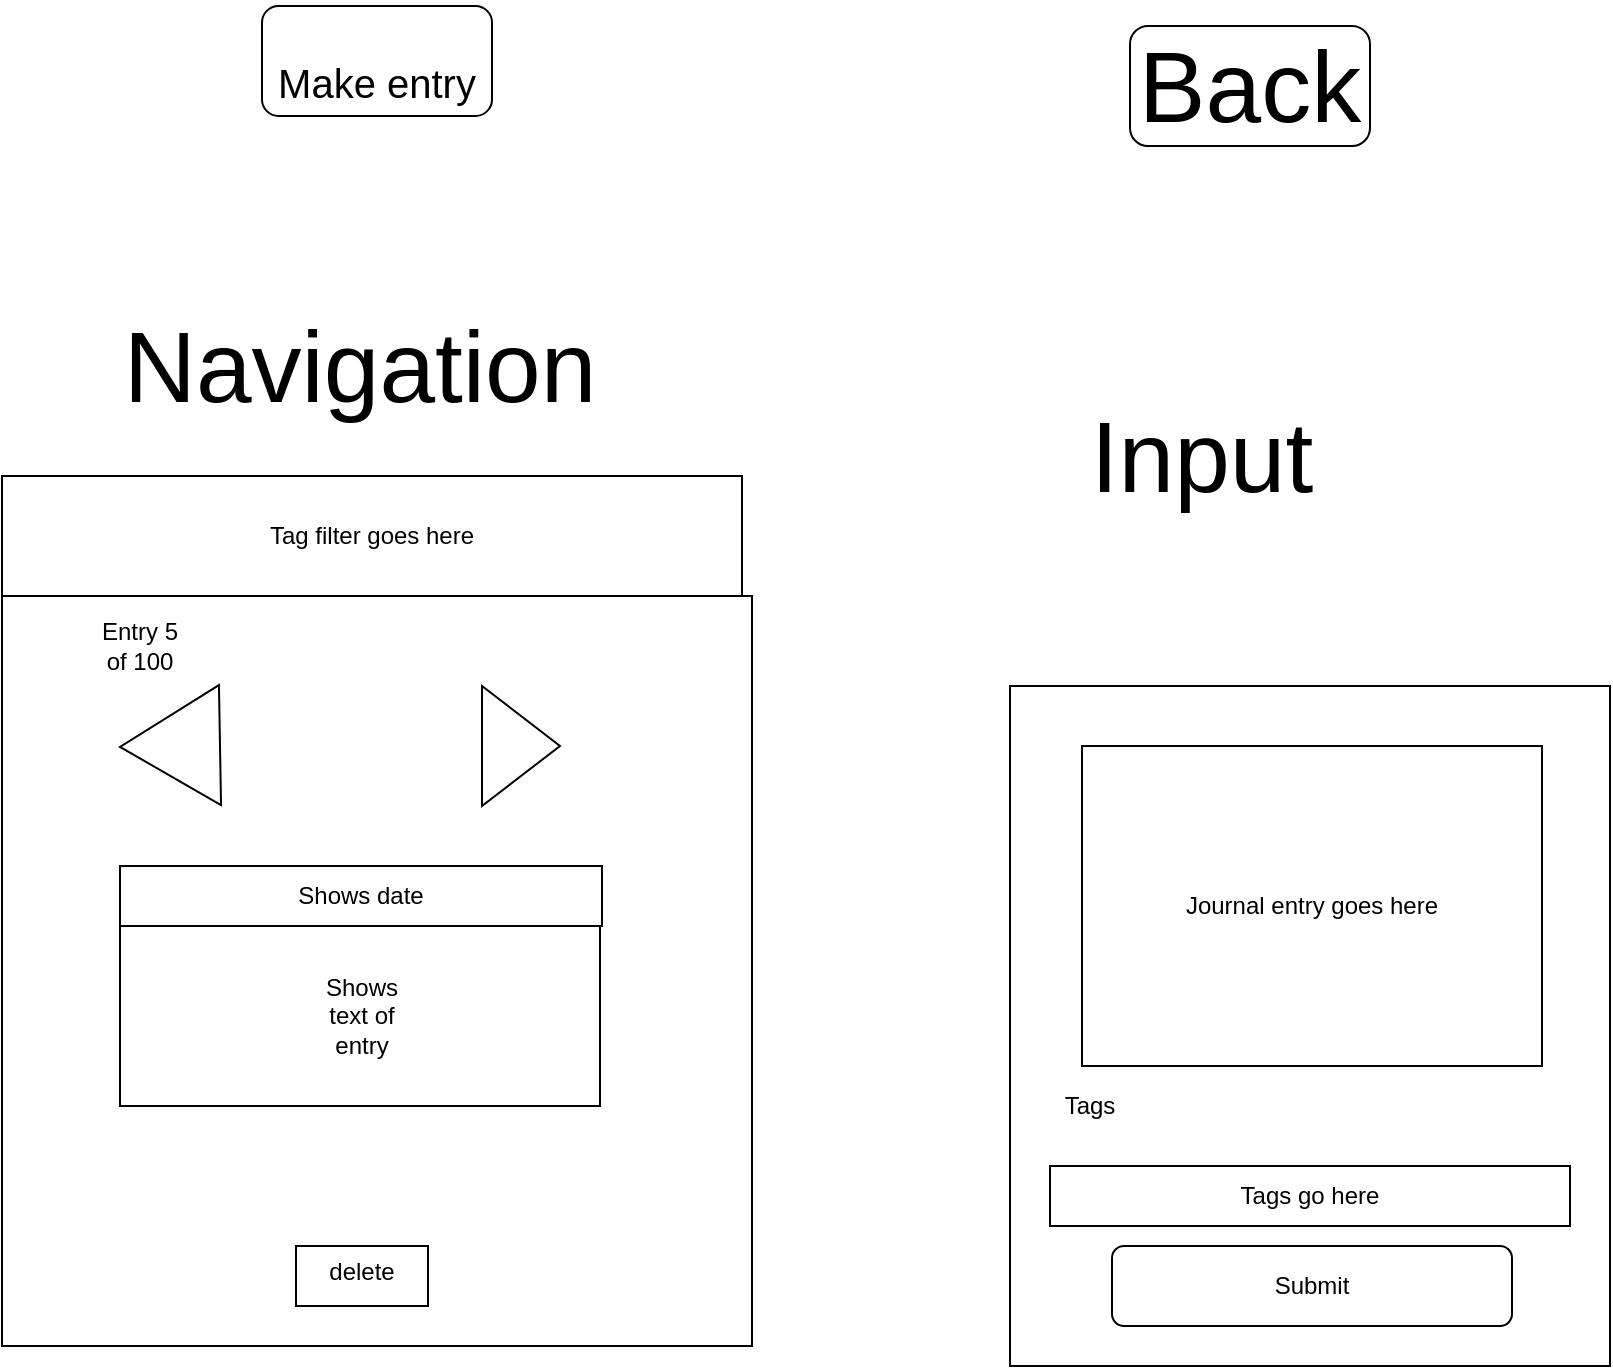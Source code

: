 <mxfile version="14.2.4" type="embed">
    <diagram id="lsRs_4gBvWKQfu0lpuBe" name="Page-1">
        <mxGraphModel dx="1280" dy="1991" grid="1" gridSize="5" guides="1" tooltips="1" connect="1" arrows="1" fold="1" page="1" pageScale="1" pageWidth="827" pageHeight="1169" math="0" shadow="0">
            <root>
                <mxCell id="0"/>
                <mxCell id="1" parent="0"/>
                <mxCell id="10" value="" style="rounded=0;whiteSpace=wrap;html=1;" parent="1" vertex="1">
                    <mxGeometry x="574" y="90" width="300" height="340" as="geometry"/>
                </mxCell>
                <mxCell id="17" value="" style="rounded=0;whiteSpace=wrap;html=1;" parent="1" vertex="1">
                    <mxGeometry x="210" y="200" width="120" height="60" as="geometry"/>
                </mxCell>
                <mxCell id="2" value="" style="whiteSpace=wrap;html=1;aspect=fixed;" parent="1" vertex="1">
                    <mxGeometry x="70" y="45" width="375" height="375" as="geometry"/>
                </mxCell>
                <mxCell id="3" value="" style="rounded=0;whiteSpace=wrap;html=1;" parent="1" vertex="1">
                    <mxGeometry x="129" y="210" width="240" height="90" as="geometry"/>
                </mxCell>
                <mxCell id="5" value="" style="rounded=0;whiteSpace=wrap;html=1;" parent="1" vertex="1">
                    <mxGeometry x="217" y="370" width="66" height="30" as="geometry"/>
                </mxCell>
                <mxCell id="6" value="delete" style="text;html=1;strokeColor=none;fillColor=none;align=center;verticalAlign=middle;whiteSpace=wrap;rounded=0;" parent="1" vertex="1">
                    <mxGeometry x="230" y="375" width="40" height="15" as="geometry"/>
                </mxCell>
                <mxCell id="22" value="" style="triangle;whiteSpace=wrap;html=1;" parent="1" vertex="1">
                    <mxGeometry x="310" y="90" width="39" height="60" as="geometry"/>
                </mxCell>
                <mxCell id="23" value="Shows text of entry" style="text;html=1;strokeColor=none;fillColor=none;align=center;verticalAlign=middle;whiteSpace=wrap;rounded=0;" parent="1" vertex="1">
                    <mxGeometry x="230" y="245" width="40" height="20" as="geometry"/>
                </mxCell>
                <mxCell id="24" value="Entry 5 of 100" style="text;html=1;strokeColor=none;fillColor=none;align=center;verticalAlign=middle;whiteSpace=wrap;rounded=0;" parent="1" vertex="1">
                    <mxGeometry x="119" y="60" width="40" height="20" as="geometry"/>
                </mxCell>
                <mxCell id="26" value="Journal entry goes here" style="rounded=0;whiteSpace=wrap;html=1;" vertex="1" parent="1">
                    <mxGeometry x="610" y="120" width="230" height="160" as="geometry"/>
                </mxCell>
                <mxCell id="27" value="Submit" style="rounded=1;whiteSpace=wrap;html=1;" vertex="1" parent="1">
                    <mxGeometry x="625" y="370" width="200" height="40" as="geometry"/>
                </mxCell>
                <mxCell id="28" value="Tags go here" style="rounded=0;whiteSpace=wrap;html=1;" vertex="1" parent="1">
                    <mxGeometry x="594" y="330" width="260" height="30" as="geometry"/>
                </mxCell>
                <mxCell id="29" value="Tags" style="text;html=1;strokeColor=none;fillColor=none;align=center;verticalAlign=middle;whiteSpace=wrap;rounded=0;" vertex="1" parent="1">
                    <mxGeometry x="594" y="290" width="40" height="20" as="geometry"/>
                </mxCell>
                <mxCell id="30" value="Shows date" style="rounded=0;whiteSpace=wrap;html=1;" vertex="1" parent="1">
                    <mxGeometry x="129" y="180" width="241" height="30" as="geometry"/>
                </mxCell>
                <mxCell id="33" value="Tag filter goes here" style="rounded=0;whiteSpace=wrap;html=1;" vertex="1" parent="1">
                    <mxGeometry x="70" y="-15" width="370" height="60" as="geometry"/>
                </mxCell>
                <mxCell id="34" value="" style="triangle;whiteSpace=wrap;html=1;rotation=-181;" vertex="1" parent="1">
                    <mxGeometry x="129" y="90" width="50" height="60" as="geometry"/>
                </mxCell>
                <mxCell id="35" value="Input" style="text;html=1;strokeColor=none;fillColor=none;align=center;verticalAlign=middle;whiteSpace=wrap;rounded=0;fontSize=50;" vertex="1" parent="1">
                    <mxGeometry x="650" y="-35" width="40" height="20" as="geometry"/>
                </mxCell>
                <mxCell id="36" value="Navigation" style="text;html=1;strokeColor=none;fillColor=none;align=center;verticalAlign=middle;whiteSpace=wrap;rounded=0;fontSize=50;" vertex="1" parent="1">
                    <mxGeometry x="229" y="-80" width="40" height="20" as="geometry"/>
                </mxCell>
                <mxCell id="38" value="&lt;font style=&quot;font-size: 20px&quot;&gt;Make entry&lt;/font&gt;" style="rounded=1;whiteSpace=wrap;html=1;fontSize=50;" vertex="1" parent="1">
                    <mxGeometry x="200" y="-250" width="115" height="55" as="geometry"/>
                </mxCell>
                <mxCell id="39" value="Back" style="rounded=1;whiteSpace=wrap;html=1;fontSize=50;" vertex="1" parent="1">
                    <mxGeometry x="634" y="-240" width="120" height="60" as="geometry"/>
                </mxCell>
            </root>
        </mxGraphModel>
    </diagram>
</mxfile>